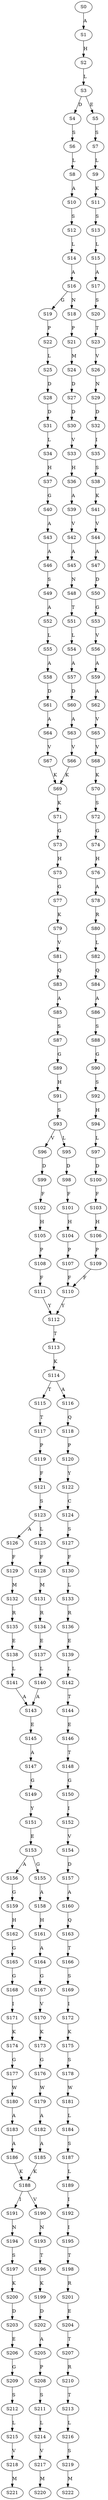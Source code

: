 strict digraph  {
	S0 -> S1 [ label = A ];
	S1 -> S2 [ label = H ];
	S2 -> S3 [ label = L ];
	S3 -> S4 [ label = D ];
	S3 -> S5 [ label = E ];
	S4 -> S6 [ label = S ];
	S5 -> S7 [ label = S ];
	S6 -> S8 [ label = L ];
	S7 -> S9 [ label = L ];
	S8 -> S10 [ label = A ];
	S9 -> S11 [ label = K ];
	S10 -> S12 [ label = S ];
	S11 -> S13 [ label = S ];
	S12 -> S14 [ label = L ];
	S13 -> S15 [ label = L ];
	S14 -> S16 [ label = A ];
	S15 -> S17 [ label = A ];
	S16 -> S18 [ label = N ];
	S16 -> S19 [ label = G ];
	S17 -> S20 [ label = S ];
	S18 -> S21 [ label = P ];
	S19 -> S22 [ label = P ];
	S20 -> S23 [ label = T ];
	S21 -> S24 [ label = M ];
	S22 -> S25 [ label = L ];
	S23 -> S26 [ label = V ];
	S24 -> S27 [ label = D ];
	S25 -> S28 [ label = D ];
	S26 -> S29 [ label = N ];
	S27 -> S30 [ label = D ];
	S28 -> S31 [ label = D ];
	S29 -> S32 [ label = D ];
	S30 -> S33 [ label = V ];
	S31 -> S34 [ label = L ];
	S32 -> S35 [ label = I ];
	S33 -> S36 [ label = H ];
	S34 -> S37 [ label = H ];
	S35 -> S38 [ label = S ];
	S36 -> S39 [ label = A ];
	S37 -> S40 [ label = G ];
	S38 -> S41 [ label = K ];
	S39 -> S42 [ label = V ];
	S40 -> S43 [ label = A ];
	S41 -> S44 [ label = V ];
	S42 -> S45 [ label = A ];
	S43 -> S46 [ label = A ];
	S44 -> S47 [ label = A ];
	S45 -> S48 [ label = N ];
	S46 -> S49 [ label = S ];
	S47 -> S50 [ label = D ];
	S48 -> S51 [ label = T ];
	S49 -> S52 [ label = A ];
	S50 -> S53 [ label = G ];
	S51 -> S54 [ label = L ];
	S52 -> S55 [ label = L ];
	S53 -> S56 [ label = V ];
	S54 -> S57 [ label = A ];
	S55 -> S58 [ label = A ];
	S56 -> S59 [ label = A ];
	S57 -> S60 [ label = D ];
	S58 -> S61 [ label = D ];
	S59 -> S62 [ label = A ];
	S60 -> S63 [ label = A ];
	S61 -> S64 [ label = A ];
	S62 -> S65 [ label = V ];
	S63 -> S66 [ label = V ];
	S64 -> S67 [ label = V ];
	S65 -> S68 [ label = V ];
	S66 -> S69 [ label = K ];
	S67 -> S69 [ label = K ];
	S68 -> S70 [ label = K ];
	S69 -> S71 [ label = K ];
	S70 -> S72 [ label = S ];
	S71 -> S73 [ label = G ];
	S72 -> S74 [ label = G ];
	S73 -> S75 [ label = H ];
	S74 -> S76 [ label = H ];
	S75 -> S77 [ label = G ];
	S76 -> S78 [ label = A ];
	S77 -> S79 [ label = K ];
	S78 -> S80 [ label = R ];
	S79 -> S81 [ label = V ];
	S80 -> S82 [ label = L ];
	S81 -> S83 [ label = Q ];
	S82 -> S84 [ label = Q ];
	S83 -> S85 [ label = A ];
	S84 -> S86 [ label = A ];
	S85 -> S87 [ label = S ];
	S86 -> S88 [ label = S ];
	S87 -> S89 [ label = G ];
	S88 -> S90 [ label = G ];
	S89 -> S91 [ label = H ];
	S90 -> S92 [ label = S ];
	S91 -> S93 [ label = S ];
	S92 -> S94 [ label = H ];
	S93 -> S95 [ label = L ];
	S93 -> S96 [ label = V ];
	S94 -> S97 [ label = L ];
	S95 -> S98 [ label = D ];
	S96 -> S99 [ label = D ];
	S97 -> S100 [ label = D ];
	S98 -> S101 [ label = F ];
	S99 -> S102 [ label = F ];
	S100 -> S103 [ label = F ];
	S101 -> S104 [ label = H ];
	S102 -> S105 [ label = H ];
	S103 -> S106 [ label = H ];
	S104 -> S107 [ label = P ];
	S105 -> S108 [ label = P ];
	S106 -> S109 [ label = P ];
	S107 -> S110 [ label = F ];
	S108 -> S111 [ label = F ];
	S109 -> S110 [ label = F ];
	S110 -> S112 [ label = Y ];
	S111 -> S112 [ label = Y ];
	S112 -> S113 [ label = T ];
	S113 -> S114 [ label = K ];
	S114 -> S115 [ label = T ];
	S114 -> S116 [ label = A ];
	S115 -> S117 [ label = T ];
	S116 -> S118 [ label = Q ];
	S117 -> S119 [ label = P ];
	S118 -> S120 [ label = P ];
	S119 -> S121 [ label = F ];
	S120 -> S122 [ label = Y ];
	S121 -> S123 [ label = S ];
	S122 -> S124 [ label = C ];
	S123 -> S125 [ label = L ];
	S123 -> S126 [ label = A ];
	S124 -> S127 [ label = S ];
	S125 -> S128 [ label = F ];
	S126 -> S129 [ label = F ];
	S127 -> S130 [ label = F ];
	S128 -> S131 [ label = M ];
	S129 -> S132 [ label = M ];
	S130 -> S133 [ label = L ];
	S131 -> S134 [ label = R ];
	S132 -> S135 [ label = R ];
	S133 -> S136 [ label = R ];
	S134 -> S137 [ label = E ];
	S135 -> S138 [ label = E ];
	S136 -> S139 [ label = E ];
	S137 -> S140 [ label = L ];
	S138 -> S141 [ label = L ];
	S139 -> S142 [ label = L ];
	S140 -> S143 [ label = A ];
	S141 -> S143 [ label = A ];
	S142 -> S144 [ label = T ];
	S143 -> S145 [ label = E ];
	S144 -> S146 [ label = E ];
	S145 -> S147 [ label = A ];
	S146 -> S148 [ label = T ];
	S147 -> S149 [ label = G ];
	S148 -> S150 [ label = G ];
	S149 -> S151 [ label = Y ];
	S150 -> S152 [ label = I ];
	S151 -> S153 [ label = E ];
	S152 -> S154 [ label = V ];
	S153 -> S155 [ label = G ];
	S153 -> S156 [ label = A ];
	S154 -> S157 [ label = D ];
	S155 -> S158 [ label = A ];
	S156 -> S159 [ label = G ];
	S157 -> S160 [ label = A ];
	S158 -> S161 [ label = H ];
	S159 -> S162 [ label = H ];
	S160 -> S163 [ label = Q ];
	S161 -> S164 [ label = A ];
	S162 -> S165 [ label = G ];
	S163 -> S166 [ label = T ];
	S164 -> S167 [ label = G ];
	S165 -> S168 [ label = G ];
	S166 -> S169 [ label = S ];
	S167 -> S170 [ label = V ];
	S168 -> S171 [ label = I ];
	S169 -> S172 [ label = I ];
	S170 -> S173 [ label = K ];
	S171 -> S174 [ label = K ];
	S172 -> S175 [ label = K ];
	S173 -> S176 [ label = G ];
	S174 -> S177 [ label = G ];
	S175 -> S178 [ label = S ];
	S176 -> S179 [ label = W ];
	S177 -> S180 [ label = W ];
	S178 -> S181 [ label = W ];
	S179 -> S182 [ label = A ];
	S180 -> S183 [ label = A ];
	S181 -> S184 [ label = L ];
	S182 -> S185 [ label = A ];
	S183 -> S186 [ label = A ];
	S184 -> S187 [ label = S ];
	S185 -> S188 [ label = K ];
	S186 -> S188 [ label = K ];
	S187 -> S189 [ label = L ];
	S188 -> S190 [ label = V ];
	S188 -> S191 [ label = I ];
	S189 -> S192 [ label = I ];
	S190 -> S193 [ label = N ];
	S191 -> S194 [ label = N ];
	S192 -> S195 [ label = I ];
	S193 -> S196 [ label = T ];
	S194 -> S197 [ label = S ];
	S195 -> S198 [ label = T ];
	S196 -> S199 [ label = K ];
	S197 -> S200 [ label = K ];
	S198 -> S201 [ label = R ];
	S199 -> S202 [ label = D ];
	S200 -> S203 [ label = D ];
	S201 -> S204 [ label = E ];
	S202 -> S205 [ label = A ];
	S203 -> S206 [ label = E ];
	S204 -> S207 [ label = T ];
	S205 -> S208 [ label = P ];
	S206 -> S209 [ label = G ];
	S207 -> S210 [ label = R ];
	S208 -> S211 [ label = S ];
	S209 -> S212 [ label = S ];
	S210 -> S213 [ label = T ];
	S211 -> S214 [ label = L ];
	S212 -> S215 [ label = L ];
	S213 -> S216 [ label = L ];
	S214 -> S217 [ label = V ];
	S215 -> S218 [ label = V ];
	S216 -> S219 [ label = S ];
	S217 -> S220 [ label = M ];
	S218 -> S221 [ label = M ];
	S219 -> S222 [ label = M ];
}
